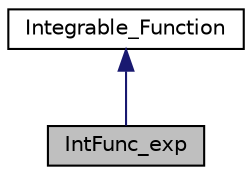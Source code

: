 digraph "IntFunc_exp"
{
  edge [fontname="Helvetica",fontsize="10",labelfontname="Helvetica",labelfontsize="10"];
  node [fontname="Helvetica",fontsize="10",shape=record];
  Node1 [label="IntFunc_exp",height=0.2,width=0.4,color="black", fillcolor="grey75", style="filled", fontcolor="black"];
  Node2 -> Node1 [dir="back",color="midnightblue",fontsize="10",style="solid",fontname="Helvetica"];
  Node2 [label="Integrable_Function",height=0.2,width=0.4,color="black", fillcolor="white", style="filled",URL="$classIntegrable__Function.html",tooltip="Interface for integrable functions. "];
}
